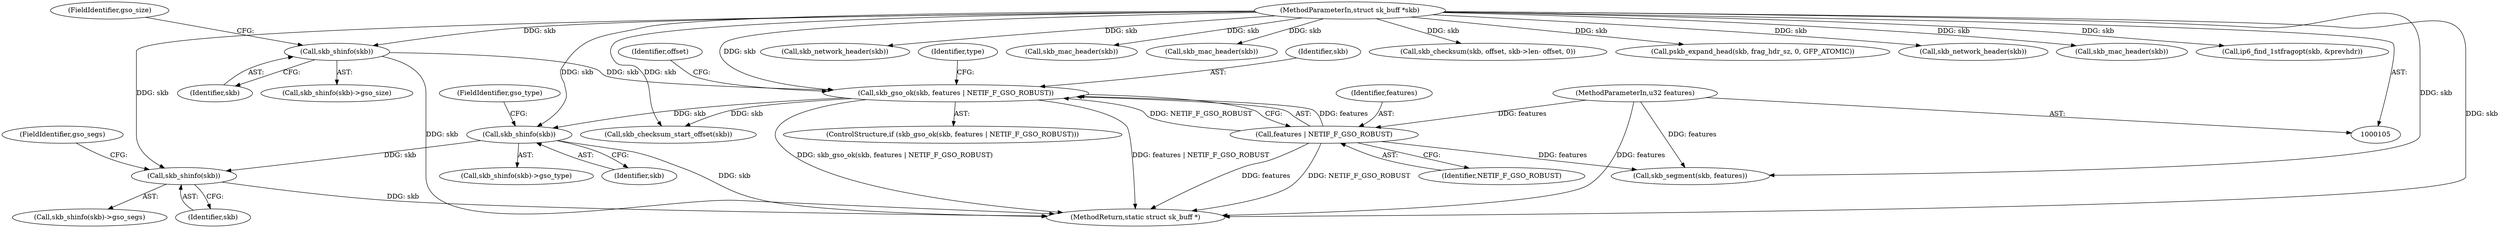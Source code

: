 digraph "0_linux_87c48fa3b4630905f98268dde838ee43626a060c_3@pointer" {
"1000173" [label="(Call,skb_shinfo(skb))"];
"1000154" [label="(Call,skb_shinfo(skb))"];
"1000144" [label="(Call,skb_gso_ok(skb, features | NETIF_F_GSO_ROBUST))"];
"1000132" [label="(Call,skb_shinfo(skb))"];
"1000106" [label="(MethodParameterIn,struct sk_buff *skb)"];
"1000146" [label="(Call,features | NETIF_F_GSO_ROBUST)"];
"1000107" [label="(MethodParameterIn,u32 features)"];
"1000175" [label="(FieldIdentifier,gso_segs)"];
"1000254" [label="(Call,skb_network_header(skb))"];
"1000106" [label="(MethodParameterIn,struct sk_buff *skb)"];
"1000172" [label="(Call,skb_shinfo(skb)->gso_segs)"];
"1000132" [label="(Call,skb_shinfo(skb))"];
"1000156" [label="(FieldIdentifier,gso_type)"];
"1000224" [label="(Call,skb_mac_header(skb))"];
"1000262" [label="(Call,skb_mac_header(skb))"];
"1000143" [label="(ControlStructure,if (skb_gso_ok(skb, features | NETIF_F_GSO_ROBUST)))"];
"1000134" [label="(FieldIdentifier,gso_size)"];
"1000155" [label="(Identifier,skb)"];
"1000173" [label="(Call,skb_shinfo(skb))"];
"1000144" [label="(Call,skb_gso_ok(skb, features | NETIF_F_GSO_ROBUST))"];
"1000186" [label="(Identifier,offset)"];
"1000147" [label="(Identifier,features)"];
"1000174" [label="(Identifier,skb)"];
"1000308" [label="(MethodReturn,static struct sk_buff *)"];
"1000302" [label="(Call,skb_segment(skb, features))"];
"1000133" [label="(Identifier,skb)"];
"1000187" [label="(Call,skb_checksum_start_offset(skb))"];
"1000191" [label="(Call,skb_checksum(skb, offset, skb->len- offset, 0))"];
"1000107" [label="(MethodParameterIn,u32 features)"];
"1000152" [label="(Identifier,type)"];
"1000231" [label="(Call,pskb_expand_head(skb, frag_hdr_sz, 0, GFP_ATOMIC))"];
"1000285" [label="(Call,skb_network_header(skb))"];
"1000154" [label="(Call,skb_shinfo(skb))"];
"1000257" [label="(Call,skb_mac_header(skb))"];
"1000131" [label="(Call,skb_shinfo(skb)->gso_size)"];
"1000239" [label="(Call,ip6_find_1stfragopt(skb, &prevhdr))"];
"1000146" [label="(Call,features | NETIF_F_GSO_ROBUST)"];
"1000148" [label="(Identifier,NETIF_F_GSO_ROBUST)"];
"1000153" [label="(Call,skb_shinfo(skb)->gso_type)"];
"1000145" [label="(Identifier,skb)"];
"1000173" -> "1000172"  [label="AST: "];
"1000173" -> "1000174"  [label="CFG: "];
"1000174" -> "1000173"  [label="AST: "];
"1000175" -> "1000173"  [label="CFG: "];
"1000173" -> "1000308"  [label="DDG: skb"];
"1000154" -> "1000173"  [label="DDG: skb"];
"1000106" -> "1000173"  [label="DDG: skb"];
"1000154" -> "1000153"  [label="AST: "];
"1000154" -> "1000155"  [label="CFG: "];
"1000155" -> "1000154"  [label="AST: "];
"1000156" -> "1000154"  [label="CFG: "];
"1000154" -> "1000308"  [label="DDG: skb"];
"1000144" -> "1000154"  [label="DDG: skb"];
"1000106" -> "1000154"  [label="DDG: skb"];
"1000144" -> "1000143"  [label="AST: "];
"1000144" -> "1000146"  [label="CFG: "];
"1000145" -> "1000144"  [label="AST: "];
"1000146" -> "1000144"  [label="AST: "];
"1000152" -> "1000144"  [label="CFG: "];
"1000186" -> "1000144"  [label="CFG: "];
"1000144" -> "1000308"  [label="DDG: skb_gso_ok(skb, features | NETIF_F_GSO_ROBUST)"];
"1000144" -> "1000308"  [label="DDG: features | NETIF_F_GSO_ROBUST"];
"1000132" -> "1000144"  [label="DDG: skb"];
"1000106" -> "1000144"  [label="DDG: skb"];
"1000146" -> "1000144"  [label="DDG: features"];
"1000146" -> "1000144"  [label="DDG: NETIF_F_GSO_ROBUST"];
"1000144" -> "1000187"  [label="DDG: skb"];
"1000132" -> "1000131"  [label="AST: "];
"1000132" -> "1000133"  [label="CFG: "];
"1000133" -> "1000132"  [label="AST: "];
"1000134" -> "1000132"  [label="CFG: "];
"1000132" -> "1000308"  [label="DDG: skb"];
"1000106" -> "1000132"  [label="DDG: skb"];
"1000106" -> "1000105"  [label="AST: "];
"1000106" -> "1000308"  [label="DDG: skb"];
"1000106" -> "1000187"  [label="DDG: skb"];
"1000106" -> "1000191"  [label="DDG: skb"];
"1000106" -> "1000224"  [label="DDG: skb"];
"1000106" -> "1000231"  [label="DDG: skb"];
"1000106" -> "1000239"  [label="DDG: skb"];
"1000106" -> "1000254"  [label="DDG: skb"];
"1000106" -> "1000257"  [label="DDG: skb"];
"1000106" -> "1000262"  [label="DDG: skb"];
"1000106" -> "1000285"  [label="DDG: skb"];
"1000106" -> "1000302"  [label="DDG: skb"];
"1000146" -> "1000148"  [label="CFG: "];
"1000147" -> "1000146"  [label="AST: "];
"1000148" -> "1000146"  [label="AST: "];
"1000146" -> "1000308"  [label="DDG: NETIF_F_GSO_ROBUST"];
"1000146" -> "1000308"  [label="DDG: features"];
"1000107" -> "1000146"  [label="DDG: features"];
"1000146" -> "1000302"  [label="DDG: features"];
"1000107" -> "1000105"  [label="AST: "];
"1000107" -> "1000308"  [label="DDG: features"];
"1000107" -> "1000302"  [label="DDG: features"];
}
